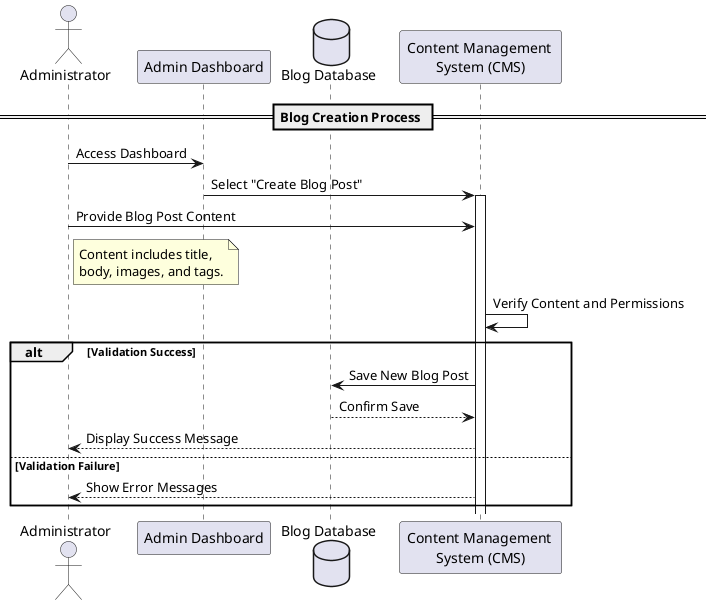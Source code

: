 @startuml
actor Administrator as admin
participant "Admin Dashboard" as dashboard
database "Blog Database" as db
participant "Content Management \nSystem (CMS)" as cms

== Blog Creation Process ==
admin -> dashboard: Access Dashboard
dashboard -> cms: Select "Create Blog Post"
activate cms
admin -> cms: Provide Blog Post Content
note right of admin: Content includes title, \nbody, images, and tags.
cms -> cms: Verify Content and Permissions
alt Validation Success
  cms -> db: Save New Blog Post
  db --> cms: Confirm Save
  cms --> admin: Display Success Message
else Validation Failure
  cms --> admin: Show Error Messages
end
@enduml